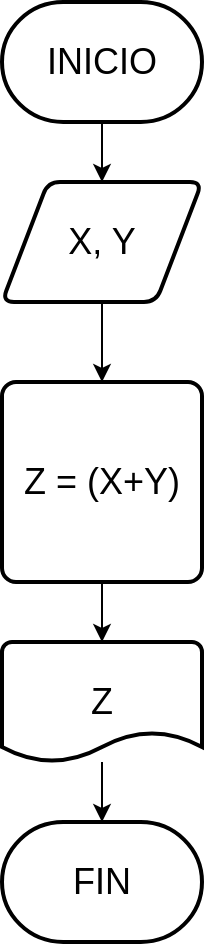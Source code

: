 <mxfile version="17.2.4" type="device"><diagram id="hyXTzDfZUhhmsDUPOdG6" name="Page-1"><mxGraphModel dx="948" dy="583" grid="1" gridSize="10" guides="1" tooltips="1" connect="1" arrows="1" fold="1" page="1" pageScale="1" pageWidth="850" pageHeight="1100" math="0" shadow="0"><root><mxCell id="0"/><mxCell id="1" parent="0"/><mxCell id="diSnjzynUhi2UMkX59iC-9" value="" style="edgeStyle=orthogonalEdgeStyle;rounded=0;orthogonalLoop=1;jettySize=auto;html=1;fontSize=18;" edge="1" parent="1" source="diSnjzynUhi2UMkX59iC-2" target="diSnjzynUhi2UMkX59iC-3"><mxGeometry relative="1" as="geometry"/></mxCell><mxCell id="diSnjzynUhi2UMkX59iC-2" value="&lt;font style=&quot;font-size: 18px&quot;&gt;X, Y&lt;/font&gt;" style="shape=parallelogram;html=1;strokeWidth=2;perimeter=parallelogramPerimeter;whiteSpace=wrap;rounded=1;arcSize=12;size=0.23;" vertex="1" parent="1"><mxGeometry x="375" y="160" width="100" height="60" as="geometry"/></mxCell><mxCell id="diSnjzynUhi2UMkX59iC-10" value="" style="edgeStyle=orthogonalEdgeStyle;rounded=0;orthogonalLoop=1;jettySize=auto;html=1;fontSize=18;" edge="1" parent="1" source="diSnjzynUhi2UMkX59iC-3" target="diSnjzynUhi2UMkX59iC-7"><mxGeometry relative="1" as="geometry"/></mxCell><mxCell id="diSnjzynUhi2UMkX59iC-3" value="&lt;font style=&quot;font-size: 18px&quot;&gt;Z = (X+Y)&lt;/font&gt;" style="rounded=1;whiteSpace=wrap;html=1;absoluteArcSize=1;arcSize=14;strokeWidth=2;" vertex="1" parent="1"><mxGeometry x="375" y="260" width="100" height="100" as="geometry"/></mxCell><mxCell id="diSnjzynUhi2UMkX59iC-12" value="" style="edgeStyle=orthogonalEdgeStyle;rounded=0;orthogonalLoop=1;jettySize=auto;html=1;fontSize=18;" edge="1" parent="1" source="diSnjzynUhi2UMkX59iC-5" target="diSnjzynUhi2UMkX59iC-2"><mxGeometry relative="1" as="geometry"/></mxCell><mxCell id="diSnjzynUhi2UMkX59iC-5" value="INICIO" style="strokeWidth=2;html=1;shape=mxgraph.flowchart.terminator;whiteSpace=wrap;fontSize=18;" vertex="1" parent="1"><mxGeometry x="375" y="70" width="100" height="60" as="geometry"/></mxCell><mxCell id="diSnjzynUhi2UMkX59iC-6" value="FIN" style="strokeWidth=2;html=1;shape=mxgraph.flowchart.terminator;whiteSpace=wrap;fontSize=18;" vertex="1" parent="1"><mxGeometry x="375" y="480" width="100" height="60" as="geometry"/></mxCell><mxCell id="diSnjzynUhi2UMkX59iC-11" value="" style="edgeStyle=orthogonalEdgeStyle;rounded=0;orthogonalLoop=1;jettySize=auto;html=1;fontSize=18;" edge="1" parent="1" source="diSnjzynUhi2UMkX59iC-7" target="diSnjzynUhi2UMkX59iC-6"><mxGeometry relative="1" as="geometry"/></mxCell><mxCell id="diSnjzynUhi2UMkX59iC-7" value="Z" style="strokeWidth=2;html=1;shape=mxgraph.flowchart.document2;whiteSpace=wrap;size=0.25;fontSize=18;" vertex="1" parent="1"><mxGeometry x="375" y="390" width="100" height="60" as="geometry"/></mxCell></root></mxGraphModel></diagram></mxfile>